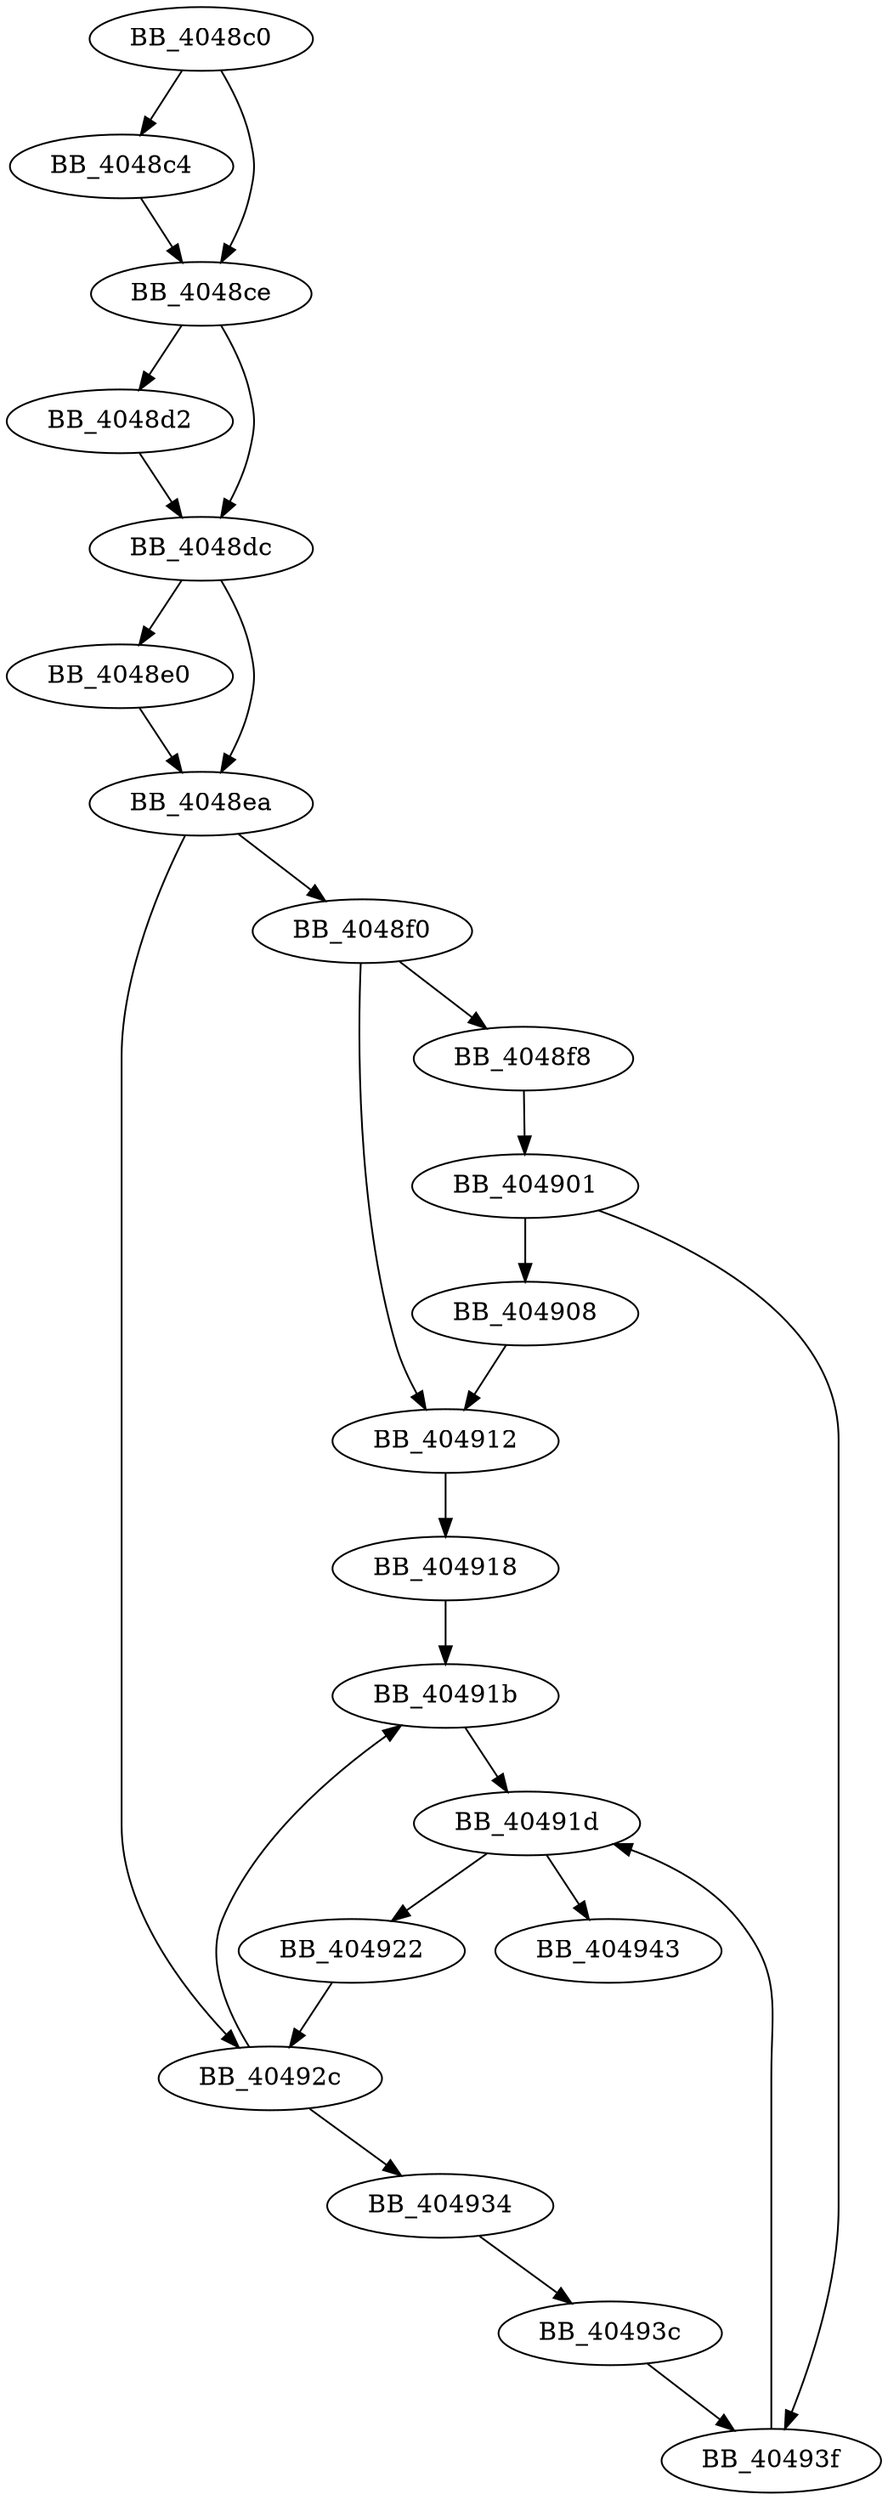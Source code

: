 DiGraph sub_4048C0{
BB_4048c0->BB_4048c4
BB_4048c0->BB_4048ce
BB_4048c4->BB_4048ce
BB_4048ce->BB_4048d2
BB_4048ce->BB_4048dc
BB_4048d2->BB_4048dc
BB_4048dc->BB_4048e0
BB_4048dc->BB_4048ea
BB_4048e0->BB_4048ea
BB_4048ea->BB_4048f0
BB_4048ea->BB_40492c
BB_4048f0->BB_4048f8
BB_4048f0->BB_404912
BB_4048f8->BB_404901
BB_404901->BB_404908
BB_404901->BB_40493f
BB_404908->BB_404912
BB_404912->BB_404918
BB_404918->BB_40491b
BB_40491b->BB_40491d
BB_40491d->BB_404922
BB_40491d->BB_404943
BB_404922->BB_40492c
BB_40492c->BB_40491b
BB_40492c->BB_404934
BB_404934->BB_40493c
BB_40493c->BB_40493f
BB_40493f->BB_40491d
}
